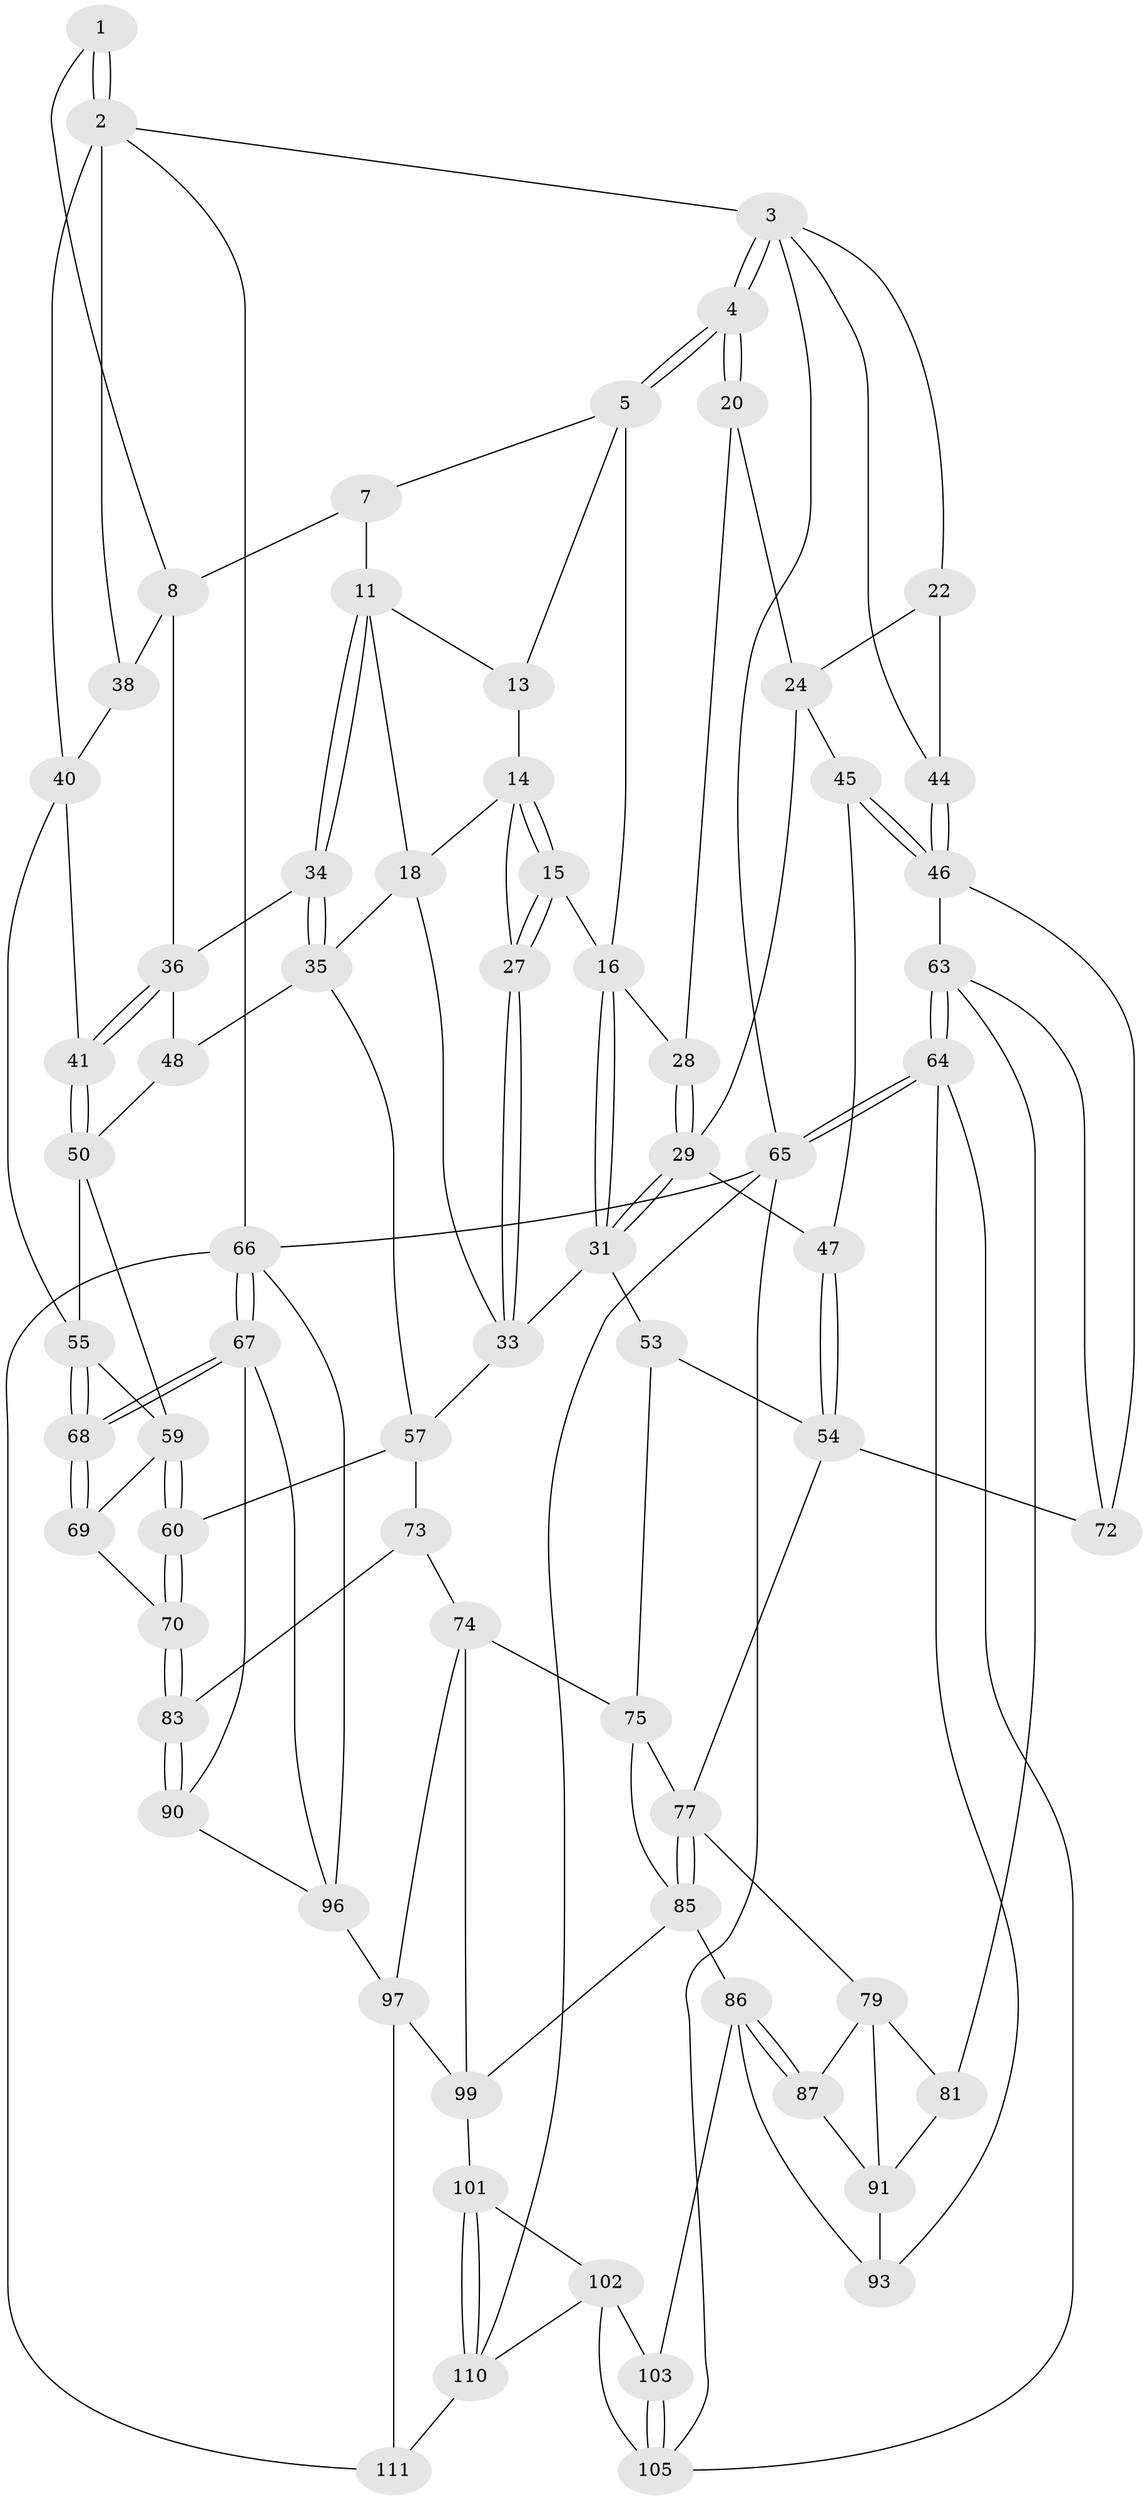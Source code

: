// original degree distribution, {3: 0.02631578947368421, 6: 0.21052631578947367, 4: 0.21052631578947367, 5: 0.5526315789473685}
// Generated by graph-tools (version 1.1) at 2025/11/02/27/25 16:11:57]
// undirected, 70 vertices, 157 edges
graph export_dot {
graph [start="1"]
  node [color=gray90,style=filled];
  1 [pos="+0.6954935458663023+0"];
  2 [pos="+1+0",super="+39"];
  3 [pos="+0+0",super="+21"];
  4 [pos="+0+0"];
  5 [pos="+0.34083010321066537+0",super="+6"];
  7 [pos="+0.6479319907024874+0",super="+10"];
  8 [pos="+0.8418179562806533+0.11332794274764321",super="+9"];
  11 [pos="+0.7240613284661073+0.14587344521539533",super="+12"];
  13 [pos="+0.603732424799774+0"];
  14 [pos="+0.6003364699477017+0",super="+19"];
  15 [pos="+0.5154887941199251+0.1513096014902925"];
  16 [pos="+0.47774551112558106+0.1483563514292526",super="+17"];
  18 [pos="+0.6694977175990682+0.1540166197625349",super="+32"];
  20 [pos="+0.13875433426207076+0.07548055521055333",super="+23"];
  22 [pos="+0.1167759142543468+0.08288526633278695",super="+26"];
  24 [pos="+0.16818286021404308+0.2052222439453397",super="+25"];
  27 [pos="+0.5465247456624192+0.18539822393261451"];
  28 [pos="+0.29192430333269836+0.019082375304126584"];
  29 [pos="+0.33516758693682785+0.2195260995393171",super="+30"];
  31 [pos="+0.37633544478609604+0.256428360342656",super="+43"];
  33 [pos="+0.5830462001379051+0.27904273144416736",super="+42"];
  34 [pos="+0.7218590015069278+0.2327134691593336"];
  35 [pos="+0.6488991608648734+0.2814771000314842",super="+49"];
  36 [pos="+0.8106553520345935+0.21270504804170712",super="+37"];
  38 [pos="+0.9029694908085619+0.11780249383190254"];
  40 [pos="+0.9051440015356618+0.26508237177057015",super="+52"];
  41 [pos="+0.8964928280061393+0.2727112605968533"];
  44 [pos="+0+0.0909040139583194"];
  45 [pos="+0.054249115556159175+0.32439236945561917"];
  46 [pos="+0+0.30624992491820596",super="+62"];
  47 [pos="+0.17991474356728374+0.4233209849534365"];
  48 [pos="+0.7854506626287266+0.3160962705629808"];
  50 [pos="+0.8834404725187629+0.3230558242985905",super="+51"];
  53 [pos="+0.37342591385169877+0.4389686447251375"];
  54 [pos="+0.1818516795292056+0.4277946842027014",super="+71"];
  55 [pos="+1+0.46878128318023243",super="+56"];
  57 [pos="+0.7214525676312812+0.4922601318267404",super="+58"];
  59 [pos="+0.7885791341840024+0.45891605829357435",super="+61"];
  60 [pos="+0.7295627566601892+0.4947065965465386"];
  63 [pos="+0+0.6820682894955543",super="+82"];
  64 [pos="+0+1",super="+106"];
  65 [pos="+0+1",super="+114"];
  66 [pos="+1+1",super="+113"];
  67 [pos="+1+1",super="+89"];
  68 [pos="+1+0.7728262989329574"];
  69 [pos="+0.8642121043695963+0.5897830698083316"];
  70 [pos="+0.7834618592146861+0.5989563454641265"];
  72 [pos="+0.09698473792813475+0.464295845657816"];
  73 [pos="+0.5614983237362552+0.6592164062151616"];
  74 [pos="+0.5430108502608295+0.6719073764856829",super="+98"];
  75 [pos="+0.3771133346584249+0.6785048061462855",super="+76"];
  77 [pos="+0.2333731015348375+0.5950521067120323",super="+78"];
  79 [pos="+0.11516423523690789+0.5746963375528975",super="+80"];
  81 [pos="+0+0.6827845333857041"];
  83 [pos="+0.7766675078653285+0.6337675639494298",super="+84"];
  85 [pos="+0.2500290695322884+0.7187945236619422",super="+88"];
  86 [pos="+0.22057150000997588+0.7220946441933751",super="+92"];
  87 [pos="+0.14805995655868334+0.6605800543024059"];
  90 [pos="+0.8734146947100417+0.7553847866438171",super="+95"];
  91 [pos="+0.10090008402813734+0.6980385082293381",super="+94"];
  93 [pos="+0.096078815330704+0.8089199654148188"];
  96 [pos="+0.6847680326463076+0.8370033142200921",super="+104"];
  97 [pos="+0.6747987069570537+0.8406491810518008",super="+109"];
  99 [pos="+0.4896410622848319+0.8593757718724508",super="+100"];
  101 [pos="+0.31072811229694924+0.8491762248628598"];
  102 [pos="+0.24777834722541425+0.8705647916491747",super="+107"];
  103 [pos="+0.2140016887911711+0.8519858133675862"];
  105 [pos="+0.10635940078168342+0.8923174820189302",super="+108"];
  110 [pos="+0.3506464478136587+0.9732812239737366",super="+112"];
  111 [pos="+0.4697851470981687+1"];
  1 -- 2;
  1 -- 2;
  1 -- 8;
  2 -- 3;
  2 -- 66;
  2 -- 38;
  2 -- 40;
  3 -- 4;
  3 -- 4;
  3 -- 65;
  3 -- 44;
  3 -- 22;
  4 -- 5;
  4 -- 5;
  4 -- 20;
  4 -- 20;
  5 -- 16;
  5 -- 13;
  5 -- 7;
  7 -- 11;
  7 -- 8;
  8 -- 38;
  8 -- 36;
  11 -- 34;
  11 -- 34;
  11 -- 18;
  11 -- 13;
  13 -- 14;
  14 -- 15;
  14 -- 15;
  14 -- 18;
  14 -- 27;
  15 -- 16;
  15 -- 27;
  15 -- 27;
  16 -- 31;
  16 -- 31;
  16 -- 28;
  18 -- 33;
  18 -- 35;
  20 -- 24;
  20 -- 28;
  22 -- 24;
  22 -- 44;
  24 -- 45;
  24 -- 29;
  27 -- 33;
  27 -- 33;
  28 -- 29;
  28 -- 29;
  29 -- 31;
  29 -- 31;
  29 -- 47;
  31 -- 33;
  31 -- 53;
  33 -- 57;
  34 -- 35;
  34 -- 35;
  34 -- 36;
  35 -- 48;
  35 -- 57;
  36 -- 41;
  36 -- 41;
  36 -- 48;
  38 -- 40;
  40 -- 41;
  40 -- 55;
  41 -- 50;
  41 -- 50;
  44 -- 46;
  44 -- 46;
  45 -- 46;
  45 -- 46;
  45 -- 47;
  46 -- 72;
  46 -- 63;
  47 -- 54;
  47 -- 54;
  48 -- 50;
  50 -- 59;
  50 -- 55;
  53 -- 54;
  53 -- 75;
  54 -- 72;
  54 -- 77;
  55 -- 68;
  55 -- 68;
  55 -- 59;
  57 -- 60;
  57 -- 73;
  59 -- 60;
  59 -- 60;
  59 -- 69;
  60 -- 70;
  60 -- 70;
  63 -- 64;
  63 -- 64;
  63 -- 72;
  63 -- 81;
  64 -- 65;
  64 -- 65;
  64 -- 105;
  64 -- 93;
  65 -- 66;
  65 -- 110;
  65 -- 105;
  66 -- 67;
  66 -- 67;
  66 -- 111;
  66 -- 96;
  67 -- 68;
  67 -- 68;
  67 -- 90;
  67 -- 96;
  68 -- 69;
  68 -- 69;
  69 -- 70;
  70 -- 83;
  70 -- 83;
  73 -- 74;
  73 -- 83;
  74 -- 75;
  74 -- 97;
  74 -- 99;
  75 -- 77;
  75 -- 85;
  77 -- 85;
  77 -- 85;
  77 -- 79;
  79 -- 87;
  79 -- 81;
  79 -- 91;
  81 -- 91;
  83 -- 90 [weight=2];
  83 -- 90;
  85 -- 86;
  85 -- 99;
  86 -- 87;
  86 -- 87;
  86 -- 93;
  86 -- 103;
  87 -- 91;
  90 -- 96;
  91 -- 93;
  96 -- 97;
  97 -- 99;
  97 -- 111;
  99 -- 101;
  101 -- 102;
  101 -- 110;
  101 -- 110;
  102 -- 103;
  102 -- 110;
  102 -- 105;
  103 -- 105;
  103 -- 105;
  110 -- 111;
}
